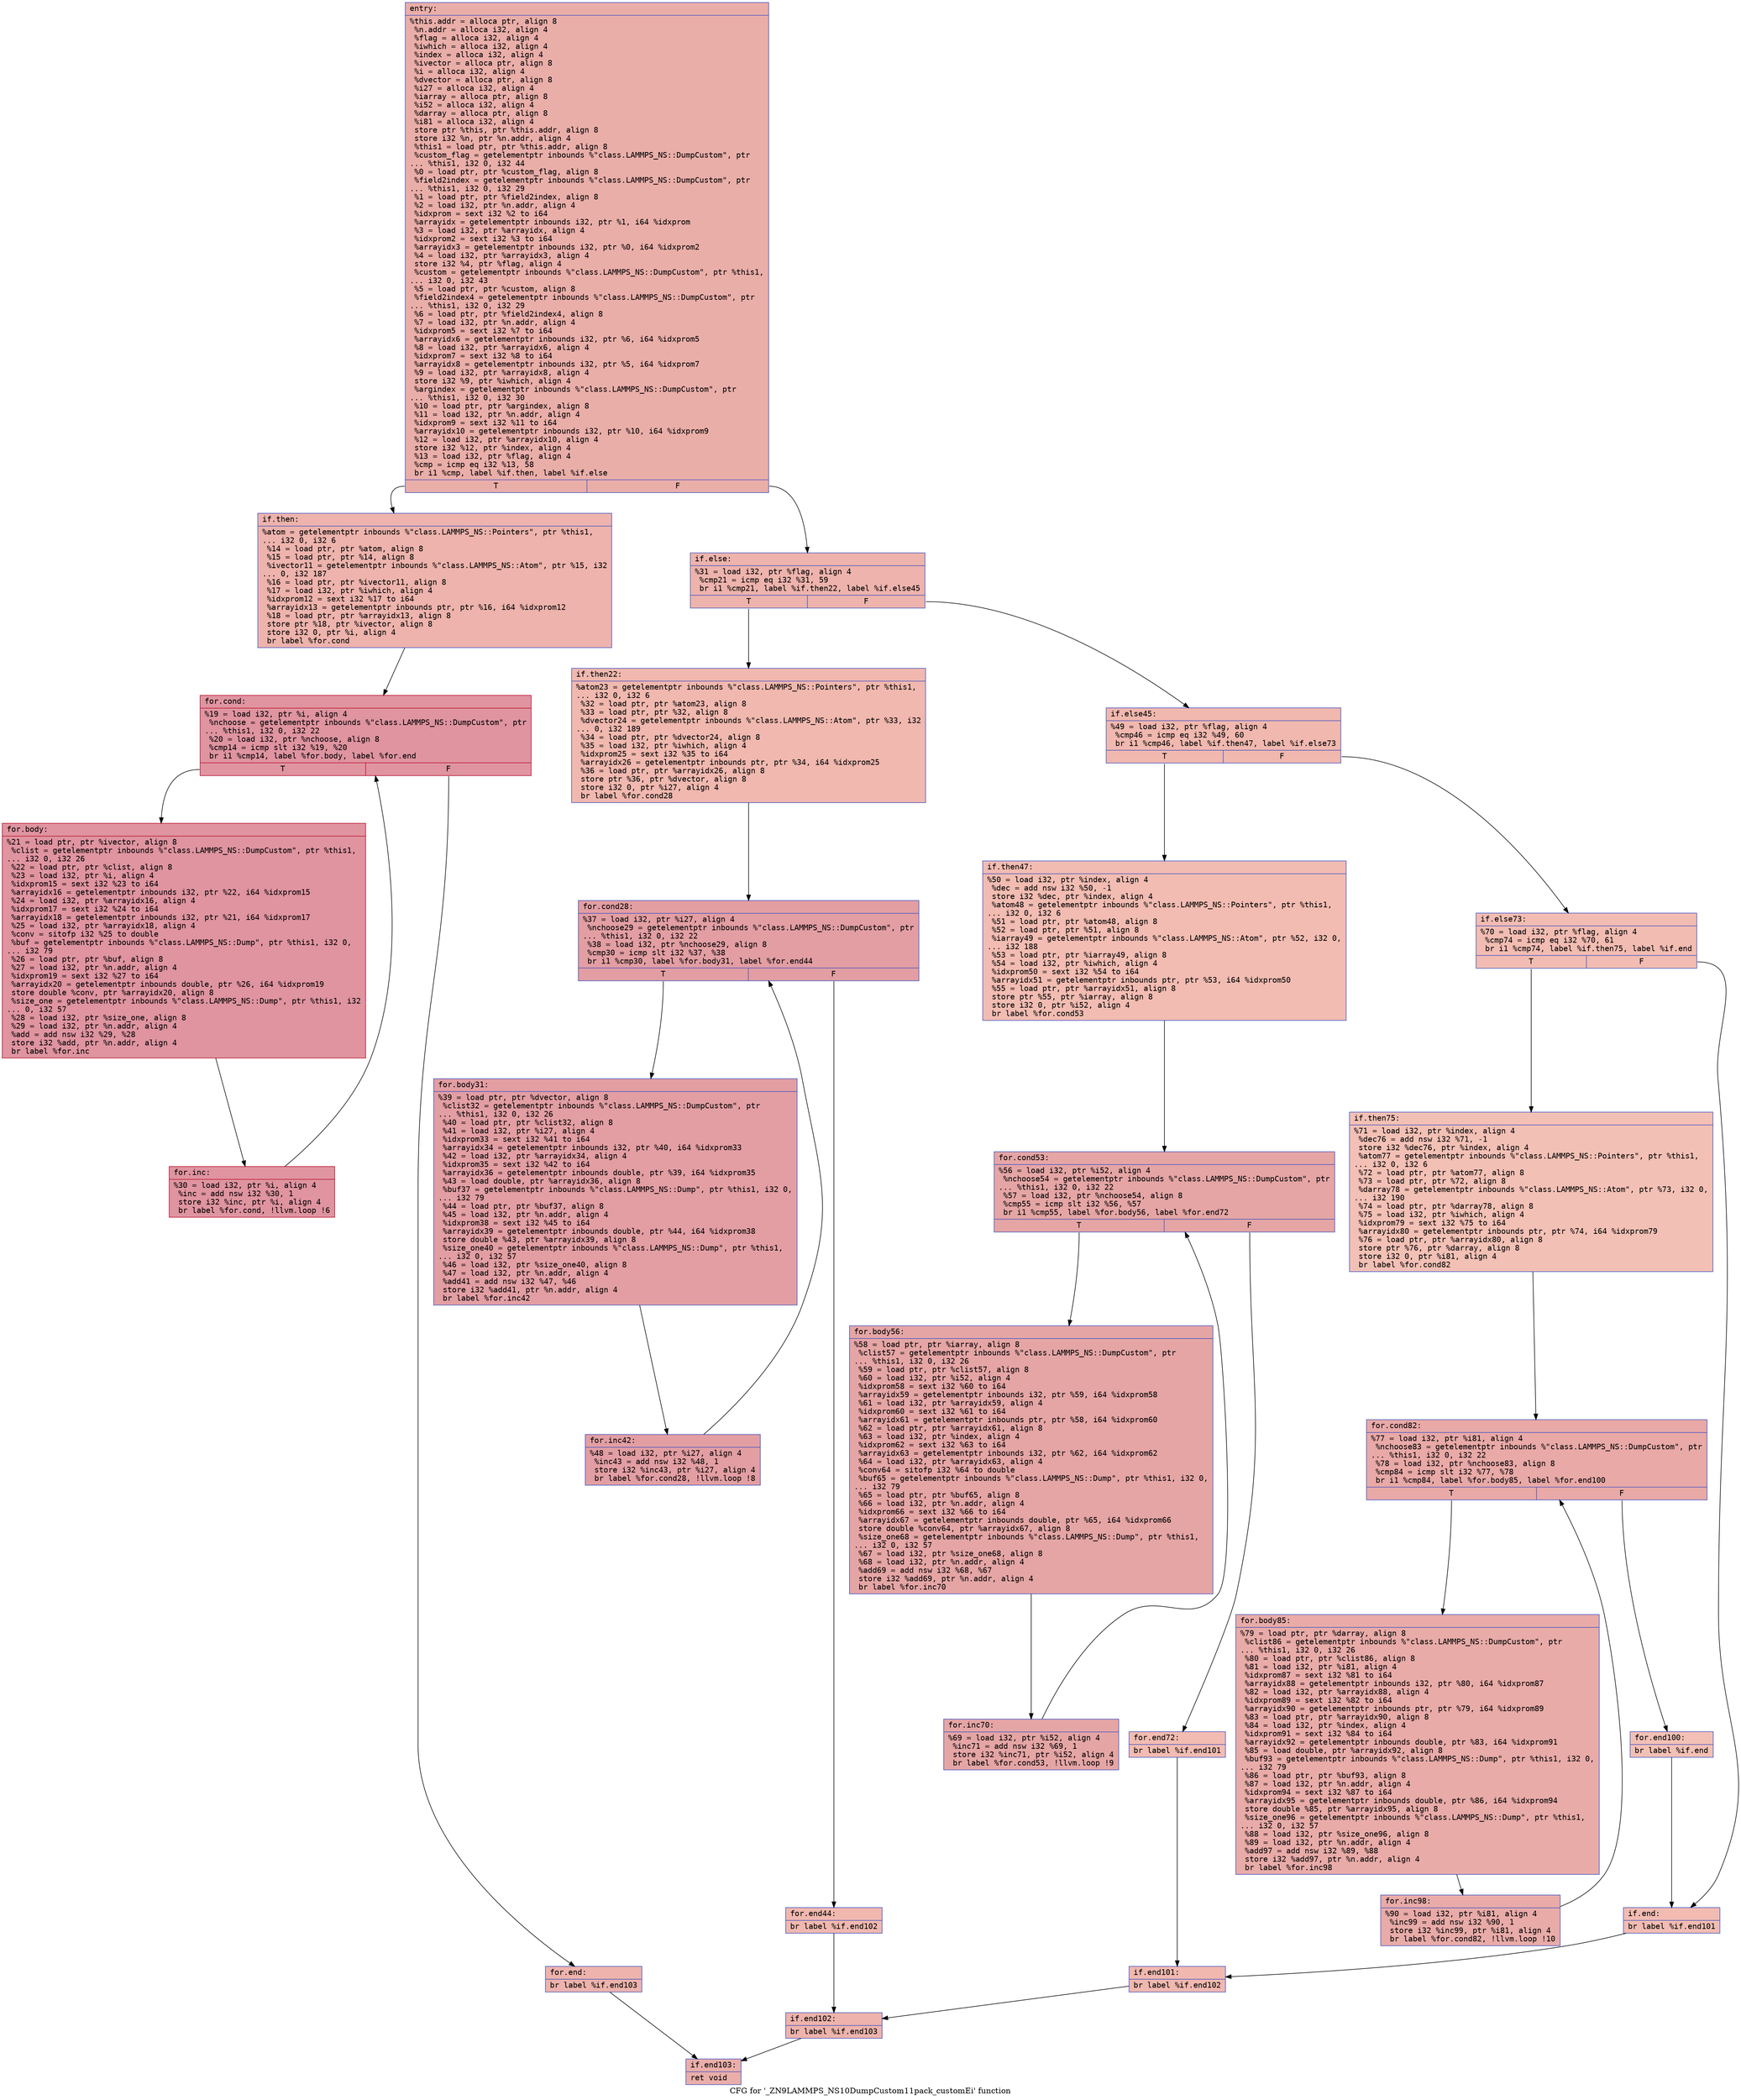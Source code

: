 digraph "CFG for '_ZN9LAMMPS_NS10DumpCustom11pack_customEi' function" {
	label="CFG for '_ZN9LAMMPS_NS10DumpCustom11pack_customEi' function";

	Node0x55d03a91f070 [shape=record,color="#3d50c3ff", style=filled, fillcolor="#d0473d70" fontname="Courier",label="{entry:\l|  %this.addr = alloca ptr, align 8\l  %n.addr = alloca i32, align 4\l  %flag = alloca i32, align 4\l  %iwhich = alloca i32, align 4\l  %index = alloca i32, align 4\l  %ivector = alloca ptr, align 8\l  %i = alloca i32, align 4\l  %dvector = alloca ptr, align 8\l  %i27 = alloca i32, align 4\l  %iarray = alloca ptr, align 8\l  %i52 = alloca i32, align 4\l  %darray = alloca ptr, align 8\l  %i81 = alloca i32, align 4\l  store ptr %this, ptr %this.addr, align 8\l  store i32 %n, ptr %n.addr, align 4\l  %this1 = load ptr, ptr %this.addr, align 8\l  %custom_flag = getelementptr inbounds %\"class.LAMMPS_NS::DumpCustom\", ptr\l... %this1, i32 0, i32 44\l  %0 = load ptr, ptr %custom_flag, align 8\l  %field2index = getelementptr inbounds %\"class.LAMMPS_NS::DumpCustom\", ptr\l... %this1, i32 0, i32 29\l  %1 = load ptr, ptr %field2index, align 8\l  %2 = load i32, ptr %n.addr, align 4\l  %idxprom = sext i32 %2 to i64\l  %arrayidx = getelementptr inbounds i32, ptr %1, i64 %idxprom\l  %3 = load i32, ptr %arrayidx, align 4\l  %idxprom2 = sext i32 %3 to i64\l  %arrayidx3 = getelementptr inbounds i32, ptr %0, i64 %idxprom2\l  %4 = load i32, ptr %arrayidx3, align 4\l  store i32 %4, ptr %flag, align 4\l  %custom = getelementptr inbounds %\"class.LAMMPS_NS::DumpCustom\", ptr %this1,\l... i32 0, i32 43\l  %5 = load ptr, ptr %custom, align 8\l  %field2index4 = getelementptr inbounds %\"class.LAMMPS_NS::DumpCustom\", ptr\l... %this1, i32 0, i32 29\l  %6 = load ptr, ptr %field2index4, align 8\l  %7 = load i32, ptr %n.addr, align 4\l  %idxprom5 = sext i32 %7 to i64\l  %arrayidx6 = getelementptr inbounds i32, ptr %6, i64 %idxprom5\l  %8 = load i32, ptr %arrayidx6, align 4\l  %idxprom7 = sext i32 %8 to i64\l  %arrayidx8 = getelementptr inbounds i32, ptr %5, i64 %idxprom7\l  %9 = load i32, ptr %arrayidx8, align 4\l  store i32 %9, ptr %iwhich, align 4\l  %argindex = getelementptr inbounds %\"class.LAMMPS_NS::DumpCustom\", ptr\l... %this1, i32 0, i32 30\l  %10 = load ptr, ptr %argindex, align 8\l  %11 = load i32, ptr %n.addr, align 4\l  %idxprom9 = sext i32 %11 to i64\l  %arrayidx10 = getelementptr inbounds i32, ptr %10, i64 %idxprom9\l  %12 = load i32, ptr %arrayidx10, align 4\l  store i32 %12, ptr %index, align 4\l  %13 = load i32, ptr %flag, align 4\l  %cmp = icmp eq i32 %13, 58\l  br i1 %cmp, label %if.then, label %if.else\l|{<s0>T|<s1>F}}"];
	Node0x55d03a91f070:s0 -> Node0x55d03a9212a0[tooltip="entry -> if.then\nProbability 50.00%" ];
	Node0x55d03a91f070:s1 -> Node0x55d03a921310[tooltip="entry -> if.else\nProbability 50.00%" ];
	Node0x55d03a9212a0 [shape=record,color="#3d50c3ff", style=filled, fillcolor="#d6524470" fontname="Courier",label="{if.then:\l|  %atom = getelementptr inbounds %\"class.LAMMPS_NS::Pointers\", ptr %this1,\l... i32 0, i32 6\l  %14 = load ptr, ptr %atom, align 8\l  %15 = load ptr, ptr %14, align 8\l  %ivector11 = getelementptr inbounds %\"class.LAMMPS_NS::Atom\", ptr %15, i32\l... 0, i32 187\l  %16 = load ptr, ptr %ivector11, align 8\l  %17 = load i32, ptr %iwhich, align 4\l  %idxprom12 = sext i32 %17 to i64\l  %arrayidx13 = getelementptr inbounds ptr, ptr %16, i64 %idxprom12\l  %18 = load ptr, ptr %arrayidx13, align 8\l  store ptr %18, ptr %ivector, align 8\l  store i32 0, ptr %i, align 4\l  br label %for.cond\l}"];
	Node0x55d03a9212a0 -> Node0x55d03a921b30[tooltip="if.then -> for.cond\nProbability 100.00%" ];
	Node0x55d03a921b30 [shape=record,color="#b70d28ff", style=filled, fillcolor="#b70d2870" fontname="Courier",label="{for.cond:\l|  %19 = load i32, ptr %i, align 4\l  %nchoose = getelementptr inbounds %\"class.LAMMPS_NS::DumpCustom\", ptr\l... %this1, i32 0, i32 22\l  %20 = load i32, ptr %nchoose, align 8\l  %cmp14 = icmp slt i32 %19, %20\l  br i1 %cmp14, label %for.body, label %for.end\l|{<s0>T|<s1>F}}"];
	Node0x55d03a921b30:s0 -> Node0x55d03a921eb0[tooltip="for.cond -> for.body\nProbability 96.88%" ];
	Node0x55d03a921b30:s1 -> Node0x55d03a921f30[tooltip="for.cond -> for.end\nProbability 3.12%" ];
	Node0x55d03a921eb0 [shape=record,color="#b70d28ff", style=filled, fillcolor="#b70d2870" fontname="Courier",label="{for.body:\l|  %21 = load ptr, ptr %ivector, align 8\l  %clist = getelementptr inbounds %\"class.LAMMPS_NS::DumpCustom\", ptr %this1,\l... i32 0, i32 26\l  %22 = load ptr, ptr %clist, align 8\l  %23 = load i32, ptr %i, align 4\l  %idxprom15 = sext i32 %23 to i64\l  %arrayidx16 = getelementptr inbounds i32, ptr %22, i64 %idxprom15\l  %24 = load i32, ptr %arrayidx16, align 4\l  %idxprom17 = sext i32 %24 to i64\l  %arrayidx18 = getelementptr inbounds i32, ptr %21, i64 %idxprom17\l  %25 = load i32, ptr %arrayidx18, align 4\l  %conv = sitofp i32 %25 to double\l  %buf = getelementptr inbounds %\"class.LAMMPS_NS::Dump\", ptr %this1, i32 0,\l... i32 79\l  %26 = load ptr, ptr %buf, align 8\l  %27 = load i32, ptr %n.addr, align 4\l  %idxprom19 = sext i32 %27 to i64\l  %arrayidx20 = getelementptr inbounds double, ptr %26, i64 %idxprom19\l  store double %conv, ptr %arrayidx20, align 8\l  %size_one = getelementptr inbounds %\"class.LAMMPS_NS::Dump\", ptr %this1, i32\l... 0, i32 57\l  %28 = load i32, ptr %size_one, align 8\l  %29 = load i32, ptr %n.addr, align 4\l  %add = add nsw i32 %29, %28\l  store i32 %add, ptr %n.addr, align 4\l  br label %for.inc\l}"];
	Node0x55d03a921eb0 -> Node0x55d03a923150[tooltip="for.body -> for.inc\nProbability 100.00%" ];
	Node0x55d03a923150 [shape=record,color="#b70d28ff", style=filled, fillcolor="#b70d2870" fontname="Courier",label="{for.inc:\l|  %30 = load i32, ptr %i, align 4\l  %inc = add nsw i32 %30, 1\l  store i32 %inc, ptr %i, align 4\l  br label %for.cond, !llvm.loop !6\l}"];
	Node0x55d03a923150 -> Node0x55d03a921b30[tooltip="for.inc -> for.cond\nProbability 100.00%" ];
	Node0x55d03a921f30 [shape=record,color="#3d50c3ff", style=filled, fillcolor="#d6524470" fontname="Courier",label="{for.end:\l|  br label %if.end103\l}"];
	Node0x55d03a921f30 -> Node0x55d03a923540[tooltip="for.end -> if.end103\nProbability 100.00%" ];
	Node0x55d03a921310 [shape=record,color="#3d50c3ff", style=filled, fillcolor="#d6524470" fontname="Courier",label="{if.else:\l|  %31 = load i32, ptr %flag, align 4\l  %cmp21 = icmp eq i32 %31, 59\l  br i1 %cmp21, label %if.then22, label %if.else45\l|{<s0>T|<s1>F}}"];
	Node0x55d03a921310:s0 -> Node0x55d03a923760[tooltip="if.else -> if.then22\nProbability 50.00%" ];
	Node0x55d03a921310:s1 -> Node0x55d03a9237e0[tooltip="if.else -> if.else45\nProbability 50.00%" ];
	Node0x55d03a923760 [shape=record,color="#3d50c3ff", style=filled, fillcolor="#dc5d4a70" fontname="Courier",label="{if.then22:\l|  %atom23 = getelementptr inbounds %\"class.LAMMPS_NS::Pointers\", ptr %this1,\l... i32 0, i32 6\l  %32 = load ptr, ptr %atom23, align 8\l  %33 = load ptr, ptr %32, align 8\l  %dvector24 = getelementptr inbounds %\"class.LAMMPS_NS::Atom\", ptr %33, i32\l... 0, i32 189\l  %34 = load ptr, ptr %dvector24, align 8\l  %35 = load i32, ptr %iwhich, align 4\l  %idxprom25 = sext i32 %35 to i64\l  %arrayidx26 = getelementptr inbounds ptr, ptr %34, i64 %idxprom25\l  %36 = load ptr, ptr %arrayidx26, align 8\l  store ptr %36, ptr %dvector, align 8\l  store i32 0, ptr %i27, align 4\l  br label %for.cond28\l}"];
	Node0x55d03a923760 -> Node0x55d03a924010[tooltip="if.then22 -> for.cond28\nProbability 100.00%" ];
	Node0x55d03a924010 [shape=record,color="#3d50c3ff", style=filled, fillcolor="#be242e70" fontname="Courier",label="{for.cond28:\l|  %37 = load i32, ptr %i27, align 4\l  %nchoose29 = getelementptr inbounds %\"class.LAMMPS_NS::DumpCustom\", ptr\l... %this1, i32 0, i32 22\l  %38 = load i32, ptr %nchoose29, align 8\l  %cmp30 = icmp slt i32 %37, %38\l  br i1 %cmp30, label %for.body31, label %for.end44\l|{<s0>T|<s1>F}}"];
	Node0x55d03a924010:s0 -> Node0x55d03a9243a0[tooltip="for.cond28 -> for.body31\nProbability 96.88%" ];
	Node0x55d03a924010:s1 -> Node0x55d03a924420[tooltip="for.cond28 -> for.end44\nProbability 3.12%" ];
	Node0x55d03a9243a0 [shape=record,color="#3d50c3ff", style=filled, fillcolor="#be242e70" fontname="Courier",label="{for.body31:\l|  %39 = load ptr, ptr %dvector, align 8\l  %clist32 = getelementptr inbounds %\"class.LAMMPS_NS::DumpCustom\", ptr\l... %this1, i32 0, i32 26\l  %40 = load ptr, ptr %clist32, align 8\l  %41 = load i32, ptr %i27, align 4\l  %idxprom33 = sext i32 %41 to i64\l  %arrayidx34 = getelementptr inbounds i32, ptr %40, i64 %idxprom33\l  %42 = load i32, ptr %arrayidx34, align 4\l  %idxprom35 = sext i32 %42 to i64\l  %arrayidx36 = getelementptr inbounds double, ptr %39, i64 %idxprom35\l  %43 = load double, ptr %arrayidx36, align 8\l  %buf37 = getelementptr inbounds %\"class.LAMMPS_NS::Dump\", ptr %this1, i32 0,\l... i32 79\l  %44 = load ptr, ptr %buf37, align 8\l  %45 = load i32, ptr %n.addr, align 4\l  %idxprom38 = sext i32 %45 to i64\l  %arrayidx39 = getelementptr inbounds double, ptr %44, i64 %idxprom38\l  store double %43, ptr %arrayidx39, align 8\l  %size_one40 = getelementptr inbounds %\"class.LAMMPS_NS::Dump\", ptr %this1,\l... i32 0, i32 57\l  %46 = load i32, ptr %size_one40, align 8\l  %47 = load i32, ptr %n.addr, align 4\l  %add41 = add nsw i32 %47, %46\l  store i32 %add41, ptr %n.addr, align 4\l  br label %for.inc42\l}"];
	Node0x55d03a9243a0 -> Node0x55d03a925ad0[tooltip="for.body31 -> for.inc42\nProbability 100.00%" ];
	Node0x55d03a925ad0 [shape=record,color="#3d50c3ff", style=filled, fillcolor="#be242e70" fontname="Courier",label="{for.inc42:\l|  %48 = load i32, ptr %i27, align 4\l  %inc43 = add nsw i32 %48, 1\l  store i32 %inc43, ptr %i27, align 4\l  br label %for.cond28, !llvm.loop !8\l}"];
	Node0x55d03a925ad0 -> Node0x55d03a924010[tooltip="for.inc42 -> for.cond28\nProbability 100.00%" ];
	Node0x55d03a924420 [shape=record,color="#3d50c3ff", style=filled, fillcolor="#dc5d4a70" fontname="Courier",label="{for.end44:\l|  br label %if.end102\l}"];
	Node0x55d03a924420 -> Node0x55d03a925f50[tooltip="for.end44 -> if.end102\nProbability 100.00%" ];
	Node0x55d03a9237e0 [shape=record,color="#3d50c3ff", style=filled, fillcolor="#dc5d4a70" fontname="Courier",label="{if.else45:\l|  %49 = load i32, ptr %flag, align 4\l  %cmp46 = icmp eq i32 %49, 60\l  br i1 %cmp46, label %if.then47, label %if.else73\l|{<s0>T|<s1>F}}"];
	Node0x55d03a9237e0:s0 -> Node0x55d03a926170[tooltip="if.else45 -> if.then47\nProbability 50.00%" ];
	Node0x55d03a9237e0:s1 -> Node0x55d03a9261f0[tooltip="if.else45 -> if.else73\nProbability 50.00%" ];
	Node0x55d03a926170 [shape=record,color="#3d50c3ff", style=filled, fillcolor="#e1675170" fontname="Courier",label="{if.then47:\l|  %50 = load i32, ptr %index, align 4\l  %dec = add nsw i32 %50, -1\l  store i32 %dec, ptr %index, align 4\l  %atom48 = getelementptr inbounds %\"class.LAMMPS_NS::Pointers\", ptr %this1,\l... i32 0, i32 6\l  %51 = load ptr, ptr %atom48, align 8\l  %52 = load ptr, ptr %51, align 8\l  %iarray49 = getelementptr inbounds %\"class.LAMMPS_NS::Atom\", ptr %52, i32 0,\l... i32 188\l  %53 = load ptr, ptr %iarray49, align 8\l  %54 = load i32, ptr %iwhich, align 4\l  %idxprom50 = sext i32 %54 to i64\l  %arrayidx51 = getelementptr inbounds ptr, ptr %53, i64 %idxprom50\l  %55 = load ptr, ptr %arrayidx51, align 8\l  store ptr %55, ptr %iarray, align 8\l  store i32 0, ptr %i52, align 4\l  br label %for.cond53\l}"];
	Node0x55d03a926170 -> Node0x55d03a926bf0[tooltip="if.then47 -> for.cond53\nProbability 100.00%" ];
	Node0x55d03a926bf0 [shape=record,color="#3d50c3ff", style=filled, fillcolor="#c5333470" fontname="Courier",label="{for.cond53:\l|  %56 = load i32, ptr %i52, align 4\l  %nchoose54 = getelementptr inbounds %\"class.LAMMPS_NS::DumpCustom\", ptr\l... %this1, i32 0, i32 22\l  %57 = load i32, ptr %nchoose54, align 8\l  %cmp55 = icmp slt i32 %56, %57\l  br i1 %cmp55, label %for.body56, label %for.end72\l|{<s0>T|<s1>F}}"];
	Node0x55d03a926bf0:s0 -> Node0x55d03a926f80[tooltip="for.cond53 -> for.body56\nProbability 96.88%" ];
	Node0x55d03a926bf0:s1 -> Node0x55d03a927000[tooltip="for.cond53 -> for.end72\nProbability 3.12%" ];
	Node0x55d03a926f80 [shape=record,color="#3d50c3ff", style=filled, fillcolor="#c5333470" fontname="Courier",label="{for.body56:\l|  %58 = load ptr, ptr %iarray, align 8\l  %clist57 = getelementptr inbounds %\"class.LAMMPS_NS::DumpCustom\", ptr\l... %this1, i32 0, i32 26\l  %59 = load ptr, ptr %clist57, align 8\l  %60 = load i32, ptr %i52, align 4\l  %idxprom58 = sext i32 %60 to i64\l  %arrayidx59 = getelementptr inbounds i32, ptr %59, i64 %idxprom58\l  %61 = load i32, ptr %arrayidx59, align 4\l  %idxprom60 = sext i32 %61 to i64\l  %arrayidx61 = getelementptr inbounds ptr, ptr %58, i64 %idxprom60\l  %62 = load ptr, ptr %arrayidx61, align 8\l  %63 = load i32, ptr %index, align 4\l  %idxprom62 = sext i32 %63 to i64\l  %arrayidx63 = getelementptr inbounds i32, ptr %62, i64 %idxprom62\l  %64 = load i32, ptr %arrayidx63, align 4\l  %conv64 = sitofp i32 %64 to double\l  %buf65 = getelementptr inbounds %\"class.LAMMPS_NS::Dump\", ptr %this1, i32 0,\l... i32 79\l  %65 = load ptr, ptr %buf65, align 8\l  %66 = load i32, ptr %n.addr, align 4\l  %idxprom66 = sext i32 %66 to i64\l  %arrayidx67 = getelementptr inbounds double, ptr %65, i64 %idxprom66\l  store double %conv64, ptr %arrayidx67, align 8\l  %size_one68 = getelementptr inbounds %\"class.LAMMPS_NS::Dump\", ptr %this1,\l... i32 0, i32 57\l  %67 = load i32, ptr %size_one68, align 8\l  %68 = load i32, ptr %n.addr, align 4\l  %add69 = add nsw i32 %68, %67\l  store i32 %add69, ptr %n.addr, align 4\l  br label %for.inc70\l}"];
	Node0x55d03a926f80 -> Node0x55d03a928800[tooltip="for.body56 -> for.inc70\nProbability 100.00%" ];
	Node0x55d03a928800 [shape=record,color="#3d50c3ff", style=filled, fillcolor="#c5333470" fontname="Courier",label="{for.inc70:\l|  %69 = load i32, ptr %i52, align 4\l  %inc71 = add nsw i32 %69, 1\l  store i32 %inc71, ptr %i52, align 4\l  br label %for.cond53, !llvm.loop !9\l}"];
	Node0x55d03a928800 -> Node0x55d03a926bf0[tooltip="for.inc70 -> for.cond53\nProbability 100.00%" ];
	Node0x55d03a927000 [shape=record,color="#3d50c3ff", style=filled, fillcolor="#e1675170" fontname="Courier",label="{for.end72:\l|  br label %if.end101\l}"];
	Node0x55d03a927000 -> Node0x55d03a928c80[tooltip="for.end72 -> if.end101\nProbability 100.00%" ];
	Node0x55d03a9261f0 [shape=record,color="#3d50c3ff", style=filled, fillcolor="#e1675170" fontname="Courier",label="{if.else73:\l|  %70 = load i32, ptr %flag, align 4\l  %cmp74 = icmp eq i32 %70, 61\l  br i1 %cmp74, label %if.then75, label %if.end\l|{<s0>T|<s1>F}}"];
	Node0x55d03a9261f0:s0 -> Node0x55d03a928ea0[tooltip="if.else73 -> if.then75\nProbability 50.00%" ];
	Node0x55d03a9261f0:s1 -> Node0x55d03a928f20[tooltip="if.else73 -> if.end\nProbability 50.00%" ];
	Node0x55d03a928ea0 [shape=record,color="#3d50c3ff", style=filled, fillcolor="#e5705870" fontname="Courier",label="{if.then75:\l|  %71 = load i32, ptr %index, align 4\l  %dec76 = add nsw i32 %71, -1\l  store i32 %dec76, ptr %index, align 4\l  %atom77 = getelementptr inbounds %\"class.LAMMPS_NS::Pointers\", ptr %this1,\l... i32 0, i32 6\l  %72 = load ptr, ptr %atom77, align 8\l  %73 = load ptr, ptr %72, align 8\l  %darray78 = getelementptr inbounds %\"class.LAMMPS_NS::Atom\", ptr %73, i32 0,\l... i32 190\l  %74 = load ptr, ptr %darray78, align 8\l  %75 = load i32, ptr %iwhich, align 4\l  %idxprom79 = sext i32 %75 to i64\l  %arrayidx80 = getelementptr inbounds ptr, ptr %74, i64 %idxprom79\l  %76 = load ptr, ptr %arrayidx80, align 8\l  store ptr %76, ptr %darray, align 8\l  store i32 0, ptr %i81, align 4\l  br label %for.cond82\l}"];
	Node0x55d03a928ea0 -> Node0x55d03a929910[tooltip="if.then75 -> for.cond82\nProbability 100.00%" ];
	Node0x55d03a929910 [shape=record,color="#3d50c3ff", style=filled, fillcolor="#ca3b3770" fontname="Courier",label="{for.cond82:\l|  %77 = load i32, ptr %i81, align 4\l  %nchoose83 = getelementptr inbounds %\"class.LAMMPS_NS::DumpCustom\", ptr\l... %this1, i32 0, i32 22\l  %78 = load i32, ptr %nchoose83, align 8\l  %cmp84 = icmp slt i32 %77, %78\l  br i1 %cmp84, label %for.body85, label %for.end100\l|{<s0>T|<s1>F}}"];
	Node0x55d03a929910:s0 -> Node0x55d03a929ca0[tooltip="for.cond82 -> for.body85\nProbability 96.88%" ];
	Node0x55d03a929910:s1 -> Node0x55d03a929d20[tooltip="for.cond82 -> for.end100\nProbability 3.12%" ];
	Node0x55d03a929ca0 [shape=record,color="#3d50c3ff", style=filled, fillcolor="#cc403a70" fontname="Courier",label="{for.body85:\l|  %79 = load ptr, ptr %darray, align 8\l  %clist86 = getelementptr inbounds %\"class.LAMMPS_NS::DumpCustom\", ptr\l... %this1, i32 0, i32 26\l  %80 = load ptr, ptr %clist86, align 8\l  %81 = load i32, ptr %i81, align 4\l  %idxprom87 = sext i32 %81 to i64\l  %arrayidx88 = getelementptr inbounds i32, ptr %80, i64 %idxprom87\l  %82 = load i32, ptr %arrayidx88, align 4\l  %idxprom89 = sext i32 %82 to i64\l  %arrayidx90 = getelementptr inbounds ptr, ptr %79, i64 %idxprom89\l  %83 = load ptr, ptr %arrayidx90, align 8\l  %84 = load i32, ptr %index, align 4\l  %idxprom91 = sext i32 %84 to i64\l  %arrayidx92 = getelementptr inbounds double, ptr %83, i64 %idxprom91\l  %85 = load double, ptr %arrayidx92, align 8\l  %buf93 = getelementptr inbounds %\"class.LAMMPS_NS::Dump\", ptr %this1, i32 0,\l... i32 79\l  %86 = load ptr, ptr %buf93, align 8\l  %87 = load i32, ptr %n.addr, align 4\l  %idxprom94 = sext i32 %87 to i64\l  %arrayidx95 = getelementptr inbounds double, ptr %86, i64 %idxprom94\l  store double %85, ptr %arrayidx95, align 8\l  %size_one96 = getelementptr inbounds %\"class.LAMMPS_NS::Dump\", ptr %this1,\l... i32 0, i32 57\l  %88 = load i32, ptr %size_one96, align 8\l  %89 = load i32, ptr %n.addr, align 4\l  %add97 = add nsw i32 %89, %88\l  store i32 %add97, ptr %n.addr, align 4\l  br label %for.inc98\l}"];
	Node0x55d03a929ca0 -> Node0x55d03a92ae90[tooltip="for.body85 -> for.inc98\nProbability 100.00%" ];
	Node0x55d03a92ae90 [shape=record,color="#3d50c3ff", style=filled, fillcolor="#cc403a70" fontname="Courier",label="{for.inc98:\l|  %90 = load i32, ptr %i81, align 4\l  %inc99 = add nsw i32 %90, 1\l  store i32 %inc99, ptr %i81, align 4\l  br label %for.cond82, !llvm.loop !10\l}"];
	Node0x55d03a92ae90 -> Node0x55d03a929910[tooltip="for.inc98 -> for.cond82\nProbability 100.00%" ];
	Node0x55d03a929d20 [shape=record,color="#3d50c3ff", style=filled, fillcolor="#e5705870" fontname="Courier",label="{for.end100:\l|  br label %if.end\l}"];
	Node0x55d03a929d20 -> Node0x55d03a928f20[tooltip="for.end100 -> if.end\nProbability 100.00%" ];
	Node0x55d03a928f20 [shape=record,color="#3d50c3ff", style=filled, fillcolor="#e1675170" fontname="Courier",label="{if.end:\l|  br label %if.end101\l}"];
	Node0x55d03a928f20 -> Node0x55d03a928c80[tooltip="if.end -> if.end101\nProbability 100.00%" ];
	Node0x55d03a928c80 [shape=record,color="#3d50c3ff", style=filled, fillcolor="#dc5d4a70" fontname="Courier",label="{if.end101:\l|  br label %if.end102\l}"];
	Node0x55d03a928c80 -> Node0x55d03a925f50[tooltip="if.end101 -> if.end102\nProbability 100.00%" ];
	Node0x55d03a925f50 [shape=record,color="#3d50c3ff", style=filled, fillcolor="#d6524470" fontname="Courier",label="{if.end102:\l|  br label %if.end103\l}"];
	Node0x55d03a925f50 -> Node0x55d03a923540[tooltip="if.end102 -> if.end103\nProbability 100.00%" ];
	Node0x55d03a923540 [shape=record,color="#3d50c3ff", style=filled, fillcolor="#d0473d70" fontname="Courier",label="{if.end103:\l|  ret void\l}"];
}
